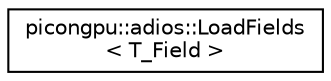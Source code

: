 digraph "Graphical Class Hierarchy"
{
 // LATEX_PDF_SIZE
  edge [fontname="Helvetica",fontsize="10",labelfontname="Helvetica",labelfontsize="10"];
  node [fontname="Helvetica",fontsize="10",shape=record];
  rankdir="LR";
  Node0 [label="picongpu::adios::LoadFields\l\< T_Field \>",height=0.2,width=0.4,color="black", fillcolor="white", style="filled",URL="$structpicongpu_1_1adios_1_1_load_fields.html",tooltip="Helper class for ADIOSWriter (forEach operator) to load a field from ADIOS."];
}
